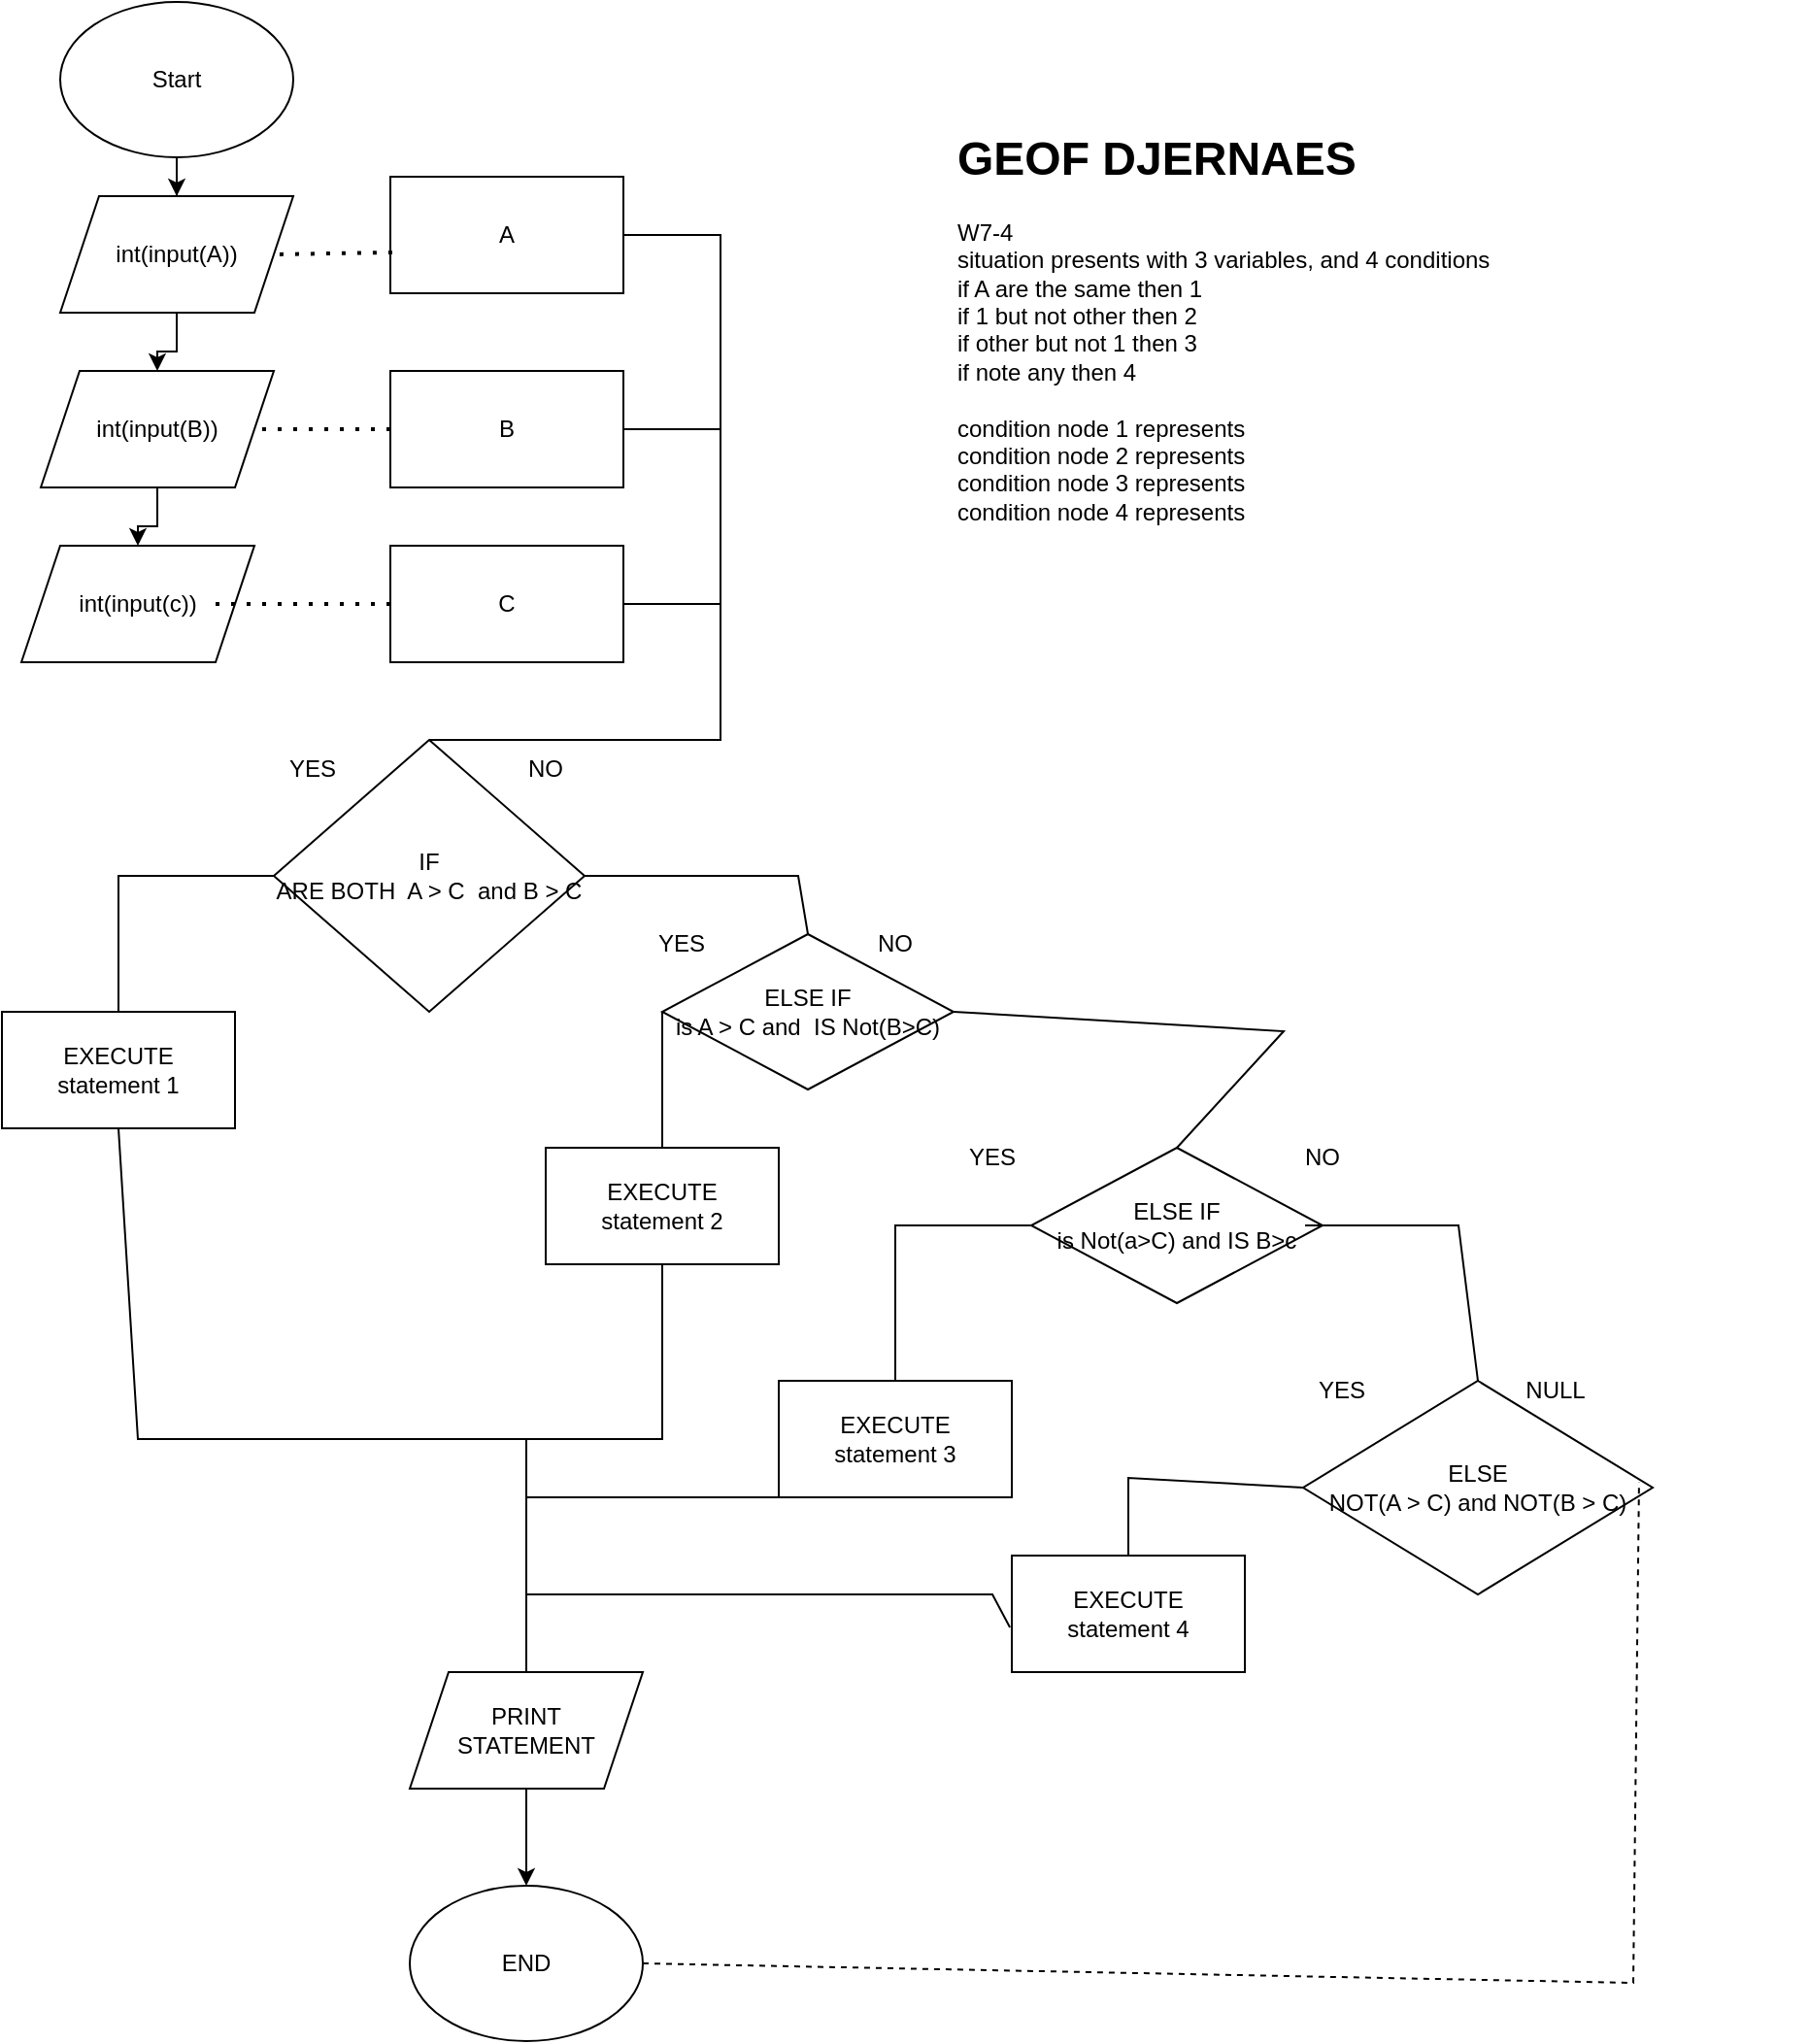<mxfile version="28.2.5">
  <diagram name="Page-1" id="1Eu2ZW2E238ZSSuzxcm1">
    <mxGraphModel dx="2066" dy="751" grid="1" gridSize="10" guides="1" tooltips="1" connect="1" arrows="1" fold="1" page="1" pageScale="1" pageWidth="850" pageHeight="1100" math="0" shadow="0">
      <root>
        <mxCell id="0" />
        <mxCell id="1" parent="0" />
        <mxCell id="DbYfBxo0z6dn64pU1ZA8-47" value="" style="edgeStyle=orthogonalEdgeStyle;rounded=0;orthogonalLoop=1;jettySize=auto;html=1;" edge="1" parent="1" source="DbYfBxo0z6dn64pU1ZA8-1" target="DbYfBxo0z6dn64pU1ZA8-14">
          <mxGeometry relative="1" as="geometry" />
        </mxCell>
        <mxCell id="DbYfBxo0z6dn64pU1ZA8-1" value="Start" style="ellipse;whiteSpace=wrap;html=1;" vertex="1" parent="1">
          <mxGeometry x="30" y="10" width="120" height="80" as="geometry" />
        </mxCell>
        <mxCell id="DbYfBxo0z6dn64pU1ZA8-2" value="END" style="ellipse;whiteSpace=wrap;html=1;" vertex="1" parent="1">
          <mxGeometry x="210" y="980" width="120" height="80" as="geometry" />
        </mxCell>
        <mxCell id="DbYfBxo0z6dn64pU1ZA8-3" value="&lt;div&gt;&lt;span style=&quot;background-color: transparent; color: light-dark(rgb(0, 0, 0), rgb(255, 255, 255));&quot;&gt;IF&lt;/span&gt;&lt;/div&gt;&lt;div&gt;&lt;span style=&quot;background-color: transparent; color: light-dark(rgb(0, 0, 0), rgb(255, 255, 255));&quot;&gt;ARE BOTH&amp;nbsp; A &amp;gt; C&amp;nbsp; and B &amp;gt; C&lt;/span&gt;&lt;/div&gt;" style="rhombus;whiteSpace=wrap;html=1;" vertex="1" parent="1">
          <mxGeometry x="140" y="390" width="160" height="140" as="geometry" />
        </mxCell>
        <mxCell id="DbYfBxo0z6dn64pU1ZA8-4" value="&lt;div&gt;EXECUTE&lt;/div&gt;statement 3" style="rounded=0;whiteSpace=wrap;html=1;" vertex="1" parent="1">
          <mxGeometry x="400" y="720" width="120" height="60" as="geometry" />
        </mxCell>
        <mxCell id="DbYfBxo0z6dn64pU1ZA8-5" value="&lt;div&gt;EXECUTE&lt;/div&gt;statement 2" style="rounded=0;whiteSpace=wrap;html=1;" vertex="1" parent="1">
          <mxGeometry x="280" y="600" width="120" height="60" as="geometry" />
        </mxCell>
        <mxCell id="DbYfBxo0z6dn64pU1ZA8-6" value="&lt;div&gt;EXECUTE&lt;/div&gt;statement 1" style="rounded=0;whiteSpace=wrap;html=1;" vertex="1" parent="1">
          <mxGeometry y="530" width="120" height="60" as="geometry" />
        </mxCell>
        <mxCell id="DbYfBxo0z6dn64pU1ZA8-7" value="&lt;div&gt;EXECUTE&lt;/div&gt;statement 4" style="rounded=0;whiteSpace=wrap;html=1;" vertex="1" parent="1">
          <mxGeometry x="520" y="810" width="120" height="60" as="geometry" />
        </mxCell>
        <mxCell id="DbYfBxo0z6dn64pU1ZA8-8" value="&lt;div&gt;ELSE IF&lt;/div&gt;is A &amp;gt; C and&amp;nbsp; IS Not(B&amp;gt;C)" style="rhombus;whiteSpace=wrap;html=1;" vertex="1" parent="1">
          <mxGeometry x="340" y="490" width="150" height="80" as="geometry" />
        </mxCell>
        <mxCell id="DbYfBxo0z6dn64pU1ZA8-9" value="&lt;div&gt;ELSE IF&lt;/div&gt;is Not(a&amp;gt;C) and IS B&amp;gt;c" style="rhombus;whiteSpace=wrap;html=1;" vertex="1" parent="1">
          <mxGeometry x="530" y="600" width="150" height="80" as="geometry" />
        </mxCell>
        <mxCell id="DbYfBxo0z6dn64pU1ZA8-10" value="&lt;div&gt;ELSE&lt;/div&gt;NOT(A &amp;gt; C) and NOT(B &amp;gt; C)" style="rhombus;whiteSpace=wrap;html=1;" vertex="1" parent="1">
          <mxGeometry x="670" y="720" width="180" height="110" as="geometry" />
        </mxCell>
        <mxCell id="DbYfBxo0z6dn64pU1ZA8-11" value="B" style="rounded=0;whiteSpace=wrap;html=1;" vertex="1" parent="1">
          <mxGeometry x="200" y="200" width="120" height="60" as="geometry" />
        </mxCell>
        <mxCell id="DbYfBxo0z6dn64pU1ZA8-12" value="A" style="rounded=0;whiteSpace=wrap;html=1;" vertex="1" parent="1">
          <mxGeometry x="200" y="100" width="120" height="60" as="geometry" />
        </mxCell>
        <mxCell id="DbYfBxo0z6dn64pU1ZA8-49" value="" style="edgeStyle=orthogonalEdgeStyle;rounded=0;orthogonalLoop=1;jettySize=auto;html=1;" edge="1" parent="1" source="DbYfBxo0z6dn64pU1ZA8-13" target="DbYfBxo0z6dn64pU1ZA8-32">
          <mxGeometry relative="1" as="geometry" />
        </mxCell>
        <mxCell id="DbYfBxo0z6dn64pU1ZA8-13" value="int(input(B))" style="shape=parallelogram;perimeter=parallelogramPerimeter;whiteSpace=wrap;html=1;fixedSize=1;" vertex="1" parent="1">
          <mxGeometry x="20" y="200" width="120" height="60" as="geometry" />
        </mxCell>
        <mxCell id="DbYfBxo0z6dn64pU1ZA8-48" value="" style="edgeStyle=orthogonalEdgeStyle;rounded=0;orthogonalLoop=1;jettySize=auto;html=1;" edge="1" parent="1" source="DbYfBxo0z6dn64pU1ZA8-14" target="DbYfBxo0z6dn64pU1ZA8-13">
          <mxGeometry relative="1" as="geometry" />
        </mxCell>
        <mxCell id="DbYfBxo0z6dn64pU1ZA8-14" value="int(input(A))" style="shape=parallelogram;perimeter=parallelogramPerimeter;whiteSpace=wrap;html=1;fixedSize=1;" vertex="1" parent="1">
          <mxGeometry x="30" y="110" width="120" height="60" as="geometry" />
        </mxCell>
        <mxCell id="DbYfBxo0z6dn64pU1ZA8-15" value="YES" style="text;html=1;align=center;verticalAlign=middle;whiteSpace=wrap;rounded=0;" vertex="1" parent="1">
          <mxGeometry x="130" y="390" width="60" height="30" as="geometry" />
        </mxCell>
        <mxCell id="DbYfBxo0z6dn64pU1ZA8-16" value="NO" style="text;html=1;align=center;verticalAlign=middle;whiteSpace=wrap;rounded=0;" vertex="1" parent="1">
          <mxGeometry x="250" y="390" width="60" height="30" as="geometry" />
        </mxCell>
        <mxCell id="DbYfBxo0z6dn64pU1ZA8-18" value="YES" style="text;html=1;align=center;verticalAlign=middle;whiteSpace=wrap;rounded=0;" vertex="1" parent="1">
          <mxGeometry x="320" y="480" width="60" height="30" as="geometry" />
        </mxCell>
        <mxCell id="DbYfBxo0z6dn64pU1ZA8-19" value="NO" style="text;html=1;align=center;verticalAlign=middle;whiteSpace=wrap;rounded=0;" vertex="1" parent="1">
          <mxGeometry x="430" y="480" width="60" height="30" as="geometry" />
        </mxCell>
        <mxCell id="DbYfBxo0z6dn64pU1ZA8-20" value="YES" style="text;html=1;align=center;verticalAlign=middle;whiteSpace=wrap;rounded=0;" vertex="1" parent="1">
          <mxGeometry x="480" y="590" width="60" height="30" as="geometry" />
        </mxCell>
        <mxCell id="DbYfBxo0z6dn64pU1ZA8-21" value="NO" style="text;html=1;align=center;verticalAlign=middle;whiteSpace=wrap;rounded=0;" vertex="1" parent="1">
          <mxGeometry x="650" y="590" width="60" height="30" as="geometry" />
        </mxCell>
        <mxCell id="DbYfBxo0z6dn64pU1ZA8-22" value="YES" style="text;html=1;align=center;verticalAlign=middle;whiteSpace=wrap;rounded=0;" vertex="1" parent="1">
          <mxGeometry x="660" y="710" width="60" height="30" as="geometry" />
        </mxCell>
        <mxCell id="DbYfBxo0z6dn64pU1ZA8-23" value="NULL" style="text;html=1;align=center;verticalAlign=middle;whiteSpace=wrap;rounded=0;" vertex="1" parent="1">
          <mxGeometry x="770" y="710" width="60" height="30" as="geometry" />
        </mxCell>
        <mxCell id="DbYfBxo0z6dn64pU1ZA8-24" value="" style="endArrow=none;html=1;rounded=0;entryX=0;entryY=0.5;entryDx=0;entryDy=0;exitX=0.5;exitY=0;exitDx=0;exitDy=0;" edge="1" parent="1" source="DbYfBxo0z6dn64pU1ZA8-6" target="DbYfBxo0z6dn64pU1ZA8-3">
          <mxGeometry width="50" height="50" relative="1" as="geometry">
            <mxPoint x="350" y="630" as="sourcePoint" />
            <mxPoint x="400" y="580" as="targetPoint" />
            <Array as="points">
              <mxPoint x="60" y="460" />
            </Array>
          </mxGeometry>
        </mxCell>
        <mxCell id="DbYfBxo0z6dn64pU1ZA8-25" value="" style="endArrow=none;html=1;rounded=0;exitX=0.5;exitY=0;exitDx=0;exitDy=0;entryX=0;entryY=0.5;entryDx=0;entryDy=0;" edge="1" parent="1" source="DbYfBxo0z6dn64pU1ZA8-5" target="DbYfBxo0z6dn64pU1ZA8-8">
          <mxGeometry width="50" height="50" relative="1" as="geometry">
            <mxPoint x="350" y="630" as="sourcePoint" />
            <mxPoint x="400" y="580" as="targetPoint" />
            <Array as="points">
              <mxPoint x="340" y="540" />
            </Array>
          </mxGeometry>
        </mxCell>
        <mxCell id="DbYfBxo0z6dn64pU1ZA8-26" value="" style="endArrow=none;html=1;rounded=0;entryX=0;entryY=0.5;entryDx=0;entryDy=0;exitX=0.5;exitY=0;exitDx=0;exitDy=0;" edge="1" parent="1" source="DbYfBxo0z6dn64pU1ZA8-4" target="DbYfBxo0z6dn64pU1ZA8-9">
          <mxGeometry width="50" height="50" relative="1" as="geometry">
            <mxPoint x="290" y="630" as="sourcePoint" />
            <mxPoint x="340" y="580" as="targetPoint" />
            <Array as="points">
              <mxPoint x="460" y="640" />
            </Array>
          </mxGeometry>
        </mxCell>
        <mxCell id="DbYfBxo0z6dn64pU1ZA8-27" value="" style="endArrow=none;html=1;rounded=0;entryX=0;entryY=0.5;entryDx=0;entryDy=0;exitX=0.5;exitY=0;exitDx=0;exitDy=0;" edge="1" parent="1" source="DbYfBxo0z6dn64pU1ZA8-7" target="DbYfBxo0z6dn64pU1ZA8-10">
          <mxGeometry width="50" height="50" relative="1" as="geometry">
            <mxPoint x="600" y="850" as="sourcePoint" />
            <mxPoint x="670" y="770" as="targetPoint" />
            <Array as="points">
              <mxPoint x="580" y="770" />
            </Array>
          </mxGeometry>
        </mxCell>
        <mxCell id="DbYfBxo0z6dn64pU1ZA8-28" value="" style="endArrow=none;html=1;rounded=0;exitX=0.5;exitY=0;exitDx=0;exitDy=0;entryX=0.5;entryY=0;entryDx=0;entryDy=0;" edge="1" parent="1" target="DbYfBxo0z6dn64pU1ZA8-8">
          <mxGeometry width="50" height="50" relative="1" as="geometry">
            <mxPoint x="300" y="460" as="sourcePoint" />
            <mxPoint x="520" y="410" as="targetPoint" />
            <Array as="points">
              <mxPoint x="410" y="460" />
            </Array>
          </mxGeometry>
        </mxCell>
        <mxCell id="DbYfBxo0z6dn64pU1ZA8-29" value="" style="endArrow=none;html=1;rounded=0;entryX=0.5;entryY=0;entryDx=0;entryDy=0;exitX=1;exitY=0.5;exitDx=0;exitDy=0;" edge="1" parent="1" source="DbYfBxo0z6dn64pU1ZA8-8" target="DbYfBxo0z6dn64pU1ZA8-9">
          <mxGeometry width="50" height="50" relative="1" as="geometry">
            <mxPoint x="540" y="540" as="sourcePoint" />
            <mxPoint x="600" y="580" as="targetPoint" />
            <Array as="points">
              <mxPoint x="660" y="540" />
            </Array>
          </mxGeometry>
        </mxCell>
        <mxCell id="DbYfBxo0z6dn64pU1ZA8-30" value="" style="endArrow=none;html=1;rounded=0;entryX=0.5;entryY=0;entryDx=0;entryDy=0;exitX=0.94;exitY=0.5;exitDx=0;exitDy=0;exitPerimeter=0;" edge="1" parent="1" source="DbYfBxo0z6dn64pU1ZA8-9" target="DbYfBxo0z6dn64pU1ZA8-10">
          <mxGeometry width="50" height="50" relative="1" as="geometry">
            <mxPoint x="680" y="640" as="sourcePoint" />
            <mxPoint x="770" y="700" as="targetPoint" />
            <Array as="points">
              <mxPoint x="750" y="640" />
            </Array>
          </mxGeometry>
        </mxCell>
        <mxCell id="DbYfBxo0z6dn64pU1ZA8-31" value="C" style="rounded=0;whiteSpace=wrap;html=1;" vertex="1" parent="1">
          <mxGeometry x="200" y="290" width="120" height="60" as="geometry" />
        </mxCell>
        <mxCell id="DbYfBxo0z6dn64pU1ZA8-32" value="int(input(c))" style="shape=parallelogram;perimeter=parallelogramPerimeter;whiteSpace=wrap;html=1;fixedSize=1;" vertex="1" parent="1">
          <mxGeometry x="10" y="290" width="120" height="60" as="geometry" />
        </mxCell>
        <mxCell id="DbYfBxo0z6dn64pU1ZA8-33" value="" style="endArrow=none;dashed=1;html=1;rounded=0;exitX=1;exitY=0.5;exitDx=0;exitDy=0;entryX=0.961;entryY=0.473;entryDx=0;entryDy=0;entryPerimeter=0;" edge="1" parent="1" source="DbYfBxo0z6dn64pU1ZA8-2" target="DbYfBxo0z6dn64pU1ZA8-10">
          <mxGeometry width="50" height="50" relative="1" as="geometry">
            <mxPoint x="990" y="990" as="sourcePoint" />
            <mxPoint x="980" y="760" as="targetPoint" />
            <Array as="points">
              <mxPoint x="840" y="1030" />
            </Array>
          </mxGeometry>
        </mxCell>
        <mxCell id="DbYfBxo0z6dn64pU1ZA8-37" value="" style="edgeStyle=orthogonalEdgeStyle;rounded=0;orthogonalLoop=1;jettySize=auto;html=1;" edge="1" parent="1" source="DbYfBxo0z6dn64pU1ZA8-34" target="DbYfBxo0z6dn64pU1ZA8-2">
          <mxGeometry relative="1" as="geometry" />
        </mxCell>
        <mxCell id="DbYfBxo0z6dn64pU1ZA8-34" value="PRINT&lt;div&gt;STATEMENT&lt;/div&gt;" style="shape=parallelogram;perimeter=parallelogramPerimeter;whiteSpace=wrap;html=1;fixedSize=1;" vertex="1" parent="1">
          <mxGeometry x="210" y="870" width="120" height="60" as="geometry" />
        </mxCell>
        <mxCell id="DbYfBxo0z6dn64pU1ZA8-35" value="" style="endArrow=none;html=1;rounded=0;entryX=0.5;entryY=1;entryDx=0;entryDy=0;exitX=0.5;exitY=0;exitDx=0;exitDy=0;" edge="1" parent="1" source="DbYfBxo0z6dn64pU1ZA8-34" target="DbYfBxo0z6dn64pU1ZA8-6">
          <mxGeometry width="50" height="50" relative="1" as="geometry">
            <mxPoint x="340" y="730" as="sourcePoint" />
            <mxPoint x="390" y="680" as="targetPoint" />
            <Array as="points">
              <mxPoint x="270" y="750" />
              <mxPoint x="70" y="750" />
            </Array>
          </mxGeometry>
        </mxCell>
        <mxCell id="DbYfBxo0z6dn64pU1ZA8-36" value="" style="endArrow=none;html=1;rounded=0;entryX=0.5;entryY=1;entryDx=0;entryDy=0;exitX=0.5;exitY=0;exitDx=0;exitDy=0;" edge="1" parent="1" source="DbYfBxo0z6dn64pU1ZA8-34" target="DbYfBxo0z6dn64pU1ZA8-5">
          <mxGeometry width="50" height="50" relative="1" as="geometry">
            <mxPoint x="340" y="730" as="sourcePoint" />
            <mxPoint x="390" y="680" as="targetPoint" />
            <Array as="points">
              <mxPoint x="270" y="750" />
              <mxPoint x="340" y="750" />
            </Array>
          </mxGeometry>
        </mxCell>
        <mxCell id="DbYfBxo0z6dn64pU1ZA8-38" value="" style="endArrow=none;html=1;rounded=0;exitX=0.5;exitY=0;exitDx=0;exitDy=0;" edge="1" parent="1" source="DbYfBxo0z6dn64pU1ZA8-34">
          <mxGeometry width="50" height="50" relative="1" as="geometry">
            <mxPoint x="470" y="830" as="sourcePoint" />
            <mxPoint x="520" y="780" as="targetPoint" />
            <Array as="points">
              <mxPoint x="270" y="780" />
            </Array>
          </mxGeometry>
        </mxCell>
        <mxCell id="DbYfBxo0z6dn64pU1ZA8-39" value="" style="endArrow=none;html=1;rounded=0;exitX=0.5;exitY=0;exitDx=0;exitDy=0;entryX=-0.008;entryY=0.617;entryDx=0;entryDy=0;entryPerimeter=0;" edge="1" parent="1" source="DbYfBxo0z6dn64pU1ZA8-34" target="DbYfBxo0z6dn64pU1ZA8-7">
          <mxGeometry width="50" height="50" relative="1" as="geometry">
            <mxPoint x="720" y="950" as="sourcePoint" />
            <mxPoint x="770" y="900" as="targetPoint" />
            <Array as="points">
              <mxPoint x="270" y="830" />
              <mxPoint x="510" y="830" />
            </Array>
          </mxGeometry>
        </mxCell>
        <mxCell id="DbYfBxo0z6dn64pU1ZA8-40" value="" style="endArrow=none;dashed=1;html=1;dashPattern=1 3;strokeWidth=2;rounded=0;entryX=1;entryY=0.5;entryDx=0;entryDy=0;exitX=0.008;exitY=0.65;exitDx=0;exitDy=0;exitPerimeter=0;" edge="1" parent="1" source="DbYfBxo0z6dn64pU1ZA8-12" target="DbYfBxo0z6dn64pU1ZA8-14">
          <mxGeometry width="50" height="50" relative="1" as="geometry">
            <mxPoint x="490" y="450" as="sourcePoint" />
            <mxPoint x="540" y="400" as="targetPoint" />
          </mxGeometry>
        </mxCell>
        <mxCell id="DbYfBxo0z6dn64pU1ZA8-41" value="" style="endArrow=none;dashed=1;html=1;dashPattern=1 3;strokeWidth=2;rounded=0;entryX=1;entryY=0.5;entryDx=0;entryDy=0;exitX=0;exitY=0.5;exitDx=0;exitDy=0;" edge="1" parent="1" source="DbYfBxo0z6dn64pU1ZA8-11" target="DbYfBxo0z6dn64pU1ZA8-13">
          <mxGeometry width="50" height="50" relative="1" as="geometry">
            <mxPoint x="490" y="450" as="sourcePoint" />
            <mxPoint x="540" y="400" as="targetPoint" />
          </mxGeometry>
        </mxCell>
        <mxCell id="DbYfBxo0z6dn64pU1ZA8-42" value="" style="endArrow=none;dashed=1;html=1;dashPattern=1 3;strokeWidth=2;rounded=0;entryX=0.833;entryY=0.5;entryDx=0;entryDy=0;entryPerimeter=0;exitX=0;exitY=0.5;exitDx=0;exitDy=0;" edge="1" parent="1" source="DbYfBxo0z6dn64pU1ZA8-31" target="DbYfBxo0z6dn64pU1ZA8-32">
          <mxGeometry width="50" height="50" relative="1" as="geometry">
            <mxPoint x="490" y="450" as="sourcePoint" />
            <mxPoint x="540" y="400" as="targetPoint" />
          </mxGeometry>
        </mxCell>
        <mxCell id="DbYfBxo0z6dn64pU1ZA8-44" value="" style="endArrow=none;html=1;rounded=0;entryX=1;entryY=0.5;entryDx=0;entryDy=0;exitX=0.5;exitY=0;exitDx=0;exitDy=0;" edge="1" parent="1" source="DbYfBxo0z6dn64pU1ZA8-3" target="DbYfBxo0z6dn64pU1ZA8-12">
          <mxGeometry width="50" height="50" relative="1" as="geometry">
            <mxPoint x="400" y="380" as="sourcePoint" />
            <mxPoint x="540" y="400" as="targetPoint" />
            <Array as="points">
              <mxPoint x="370" y="390" />
              <mxPoint x="370" y="130" />
            </Array>
          </mxGeometry>
        </mxCell>
        <mxCell id="DbYfBxo0z6dn64pU1ZA8-45" value="" style="endArrow=none;html=1;rounded=0;exitX=1;exitY=0.5;exitDx=0;exitDy=0;" edge="1" parent="1" source="DbYfBxo0z6dn64pU1ZA8-11">
          <mxGeometry width="50" height="50" relative="1" as="geometry">
            <mxPoint x="490" y="450" as="sourcePoint" />
            <mxPoint x="370" y="230" as="targetPoint" />
          </mxGeometry>
        </mxCell>
        <mxCell id="DbYfBxo0z6dn64pU1ZA8-46" value="" style="endArrow=none;html=1;rounded=0;exitX=1;exitY=0.5;exitDx=0;exitDy=0;" edge="1" parent="1" source="DbYfBxo0z6dn64pU1ZA8-31">
          <mxGeometry width="50" height="50" relative="1" as="geometry">
            <mxPoint x="490" y="450" as="sourcePoint" />
            <mxPoint x="370" y="320" as="targetPoint" />
          </mxGeometry>
        </mxCell>
        <mxCell id="DbYfBxo0z6dn64pU1ZA8-51" value="&lt;h1 style=&quot;margin-top: 0px;&quot;&gt;GEOF DJERNAES&lt;/h1&gt;&lt;div&gt;W7-4&lt;/div&gt;&lt;div&gt;situation presents with 3 variables, and 4 conditions&lt;/div&gt;&lt;div&gt;if A are the same then 1&lt;/div&gt;&lt;div&gt;if 1 but not other then 2&lt;/div&gt;&lt;div&gt;if other but not 1 then 3&lt;/div&gt;&lt;div&gt;if note any then 4&lt;/div&gt;&lt;div&gt;&lt;br&gt;&lt;/div&gt;&lt;div&gt;condition node 1 represents&amp;nbsp;&lt;/div&gt;&lt;div&gt;&lt;div&gt;condition node 2 represents&amp;nbsp;&lt;/div&gt;&lt;div&gt;&lt;div&gt;condition node 3 represents&amp;nbsp;&lt;/div&gt;&lt;div&gt;&lt;div&gt;condition node 4 represents&amp;nbsp;&lt;/div&gt;&lt;div&gt;&lt;br&gt;&lt;/div&gt;&lt;/div&gt;&lt;/div&gt;&lt;/div&gt;" style="text;html=1;whiteSpace=wrap;overflow=hidden;rounded=0;" vertex="1" parent="1">
          <mxGeometry x="490" y="70" width="440" height="260" as="geometry" />
        </mxCell>
      </root>
    </mxGraphModel>
  </diagram>
</mxfile>
